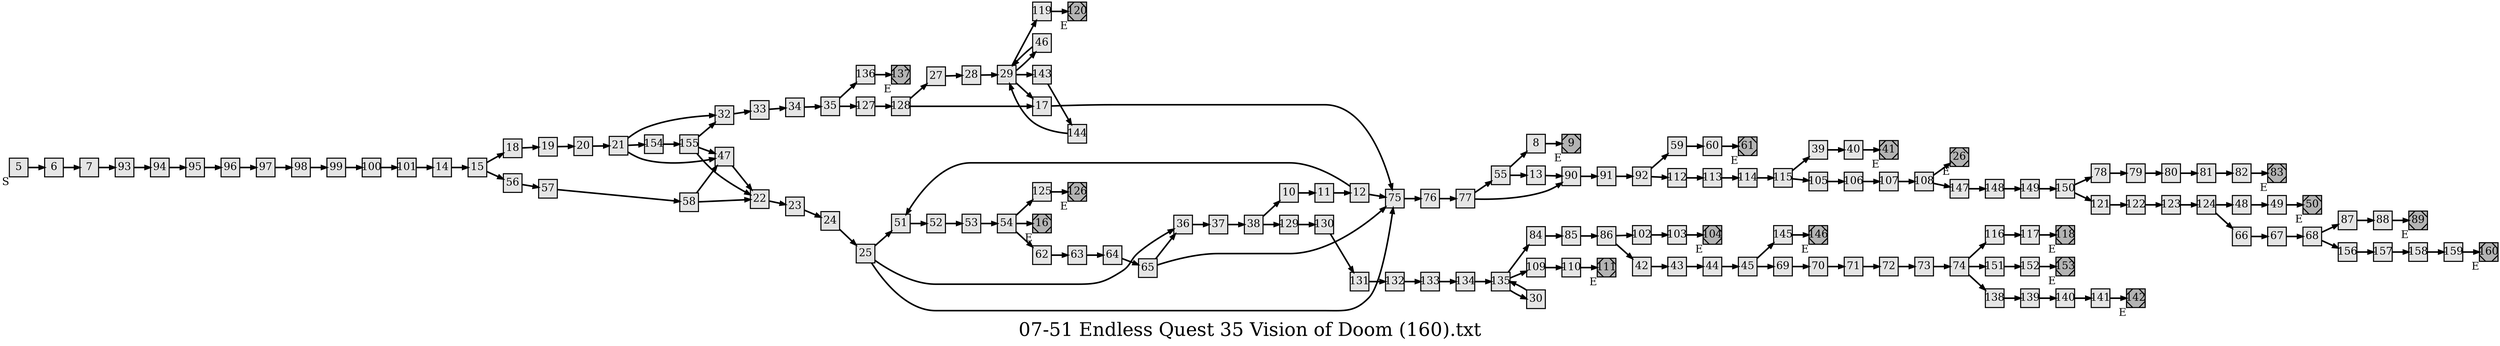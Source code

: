 digraph g{
  graph [ label="07-51 Endless Quest 35 Vision of Doom (160).txt" rankdir=LR, ordering=out, fontsize=36, nodesep="0.35", ranksep="0.45"];
  node  [shape=rect, penwidth=2, fontsize=20, style=filled, fillcolor=grey90, margin="0,0", labelfloat=true, regular=true, fixedsize=true];
  edge  [labelfloat=true, penwidth=3, fontsize=12];

  5	[ xlabel="S" ];
  5 -> 6;
  6 -> 7;
  7 -> 93;
  8 -> 9;
  9	[ xlabel="E", shape=Msquare, fontsize=20, fillcolor=grey70 ];
  10 -> 11;
  11 -> 12;
  12 -> 51;
  12 -> 75;
  13 -> 90;
  14 -> 15;
  15 -> 18;
  15 -> 56;
  16	[ xlabel="E", shape=Msquare, fontsize=20, fillcolor=grey70 ];
  17 -> 75;
  18 -> 19;
  19 -> 20;
  20 -> 21;
  21 -> 32;
  21 -> 154;
  21 -> 47;
  22 -> 23;
  23 -> 24;
  24 -> 25;
  25 -> 51;
  25 -> 36;
  25 -> 75;
  26	[ xlabel="E", shape=Msquare, fontsize=20, fillcolor=grey70 ];
  27 -> 28;
  28 -> 29;
  29 -> 119;
  29 -> 46;
  29 -> 143;
  29 -> 17;
  30 -> 135;
  32 -> 33;
  33 -> 34;
  34 -> 35;
  35 -> 136;
  35 -> 127;
  36 -> 37;
  37 -> 38;
  38 -> 10;
  38 -> 129;
  39 -> 40;
  40 -> 41;
  41	[ xlabel="E", shape=Msquare, fontsize=20, fillcolor=grey70 ];
  42 -> 43;
  43 -> 44;
  44 -> 45;
  45 -> 145;
  45 -> 69;
  46 -> 29;
  47 -> 22;
  48 -> 49;
  49 -> 50;
  50	[ xlabel="E", shape=Msquare, fontsize=20, fillcolor=grey70 ];
  51 -> 52;
  52 -> 53;
  53 -> 54;
  54 -> 125;
  54 -> 16;
  54 -> 62;
  55 -> 8;
  55 -> 13;
  56 -> 57;
  57 -> 58;
  58 -> 47;
  58 -> 22;
  59 -> 60;
  60 -> 61;
  61	[ xlabel="E", shape=Msquare, fontsize=20, fillcolor=grey70 ];
  62 -> 63;
  63 -> 64;
  64 -> 65;
  65 -> 36;
  65 -> 75;
  66 -> 67;
  67 -> 68;
  68 -> 87;
  68 -> 156;
  69 -> 70;
  70 -> 71;
  71 -> 72;
  72 -> 73;
  73 -> 74;
  74 -> 116;
  74 -> 151;
  74 -> 138;
  75 -> 76;
  76 -> 77;
  77 -> 55;
  77 -> 90;
  78 -> 79;
  79 -> 80;
  80 -> 81;
  81 -> 82;
  82 -> 83;
  83	[ xlabel="E", shape=Msquare, fontsize=20, fillcolor=grey70 ];
  84 -> 85;
  85 -> 86;
  86 -> 102;
  86 -> 42;
  87 -> 88;
  88 -> 89;
  89	[ xlabel="E", shape=Msquare, fontsize=20, fillcolor=grey70 ];
  90 -> 91;
  91 -> 92;
  92 -> 59;
  92 -> 112;
  93 -> 94;
  94 -> 95;
  95 -> 96;
  96 -> 97;
  97 -> 98;
  98 -> 99;
  99 -> 100;
  100 -> 101;
  101 -> 14;
  102 -> 103;
  103 -> 104;
  104	[ xlabel="E", shape=Msquare, fontsize=20, fillcolor=grey70 ];
  105 -> 106;
  106 -> 107;
  107 -> 108;
  108 -> 26;
  108 -> 147;
  109 -> 110;
  110 -> 111;
  111	[ xlabel="E", shape=Msquare, fontsize=20, fillcolor=grey70 ];
  112 -> 113;
  113 -> 114;
  114 -> 115;
  115 -> 39;
  115 -> 105;
  116 -> 117;
  117 -> 118;
  118	[ xlabel="E", shape=Msquare, fontsize=20, fillcolor=grey70 ];
  119 -> 120;
  120	[ xlabel="E", shape=Msquare, fontsize=20, fillcolor=grey70 ];
  121 -> 122;
  122 -> 123;
  123 -> 124;
  124 -> 48;
  124 -> 66;
  125 -> 126;
  126	[ xlabel="E", shape=Msquare, fontsize=20, fillcolor=grey70 ];
  127 -> 128;
  128 -> 27;
  128 -> 17;
  129 -> 130;
  130 -> 131;
  131 -> 132;
  132 -> 133;
  133 -> 134;
  134 -> 135;
  135 -> 84;
  135 -> 109;
  135 -> 30;
  136 -> 137;
  137	[ xlabel="E", shape=Msquare, fontsize=20, fillcolor=grey70 ];
  138 -> 139;
  139 -> 140;
  140 -> 141;
  141 -> 142;
  142	[ xlabel="E", shape=Msquare, fontsize=20, fillcolor=grey70 ];
  143 -> 144;
  144 -> 29;
  145 -> 146;
  146	[ xlabel="E", shape=Msquare, fontsize=20, fillcolor=grey70 ];
  147 -> 148;
  148 -> 149;
  149 -> 150;
  150 -> 78;
  150 -> 121;
  151 -> 152;
  152 -> 153;
  153	[ xlabel="E", shape=Msquare, fontsize=20, fillcolor=grey70 ];
  154 -> 155;
  155 -> 32;
  155 -> 47;
  155 -> 22;
  156 -> 157;
  157 -> 158;
  158 -> 159;
  159 -> 160;
  160	[ xlabel="E", shape=Msquare, fontsize=20, fillcolor=grey70 ];
}

